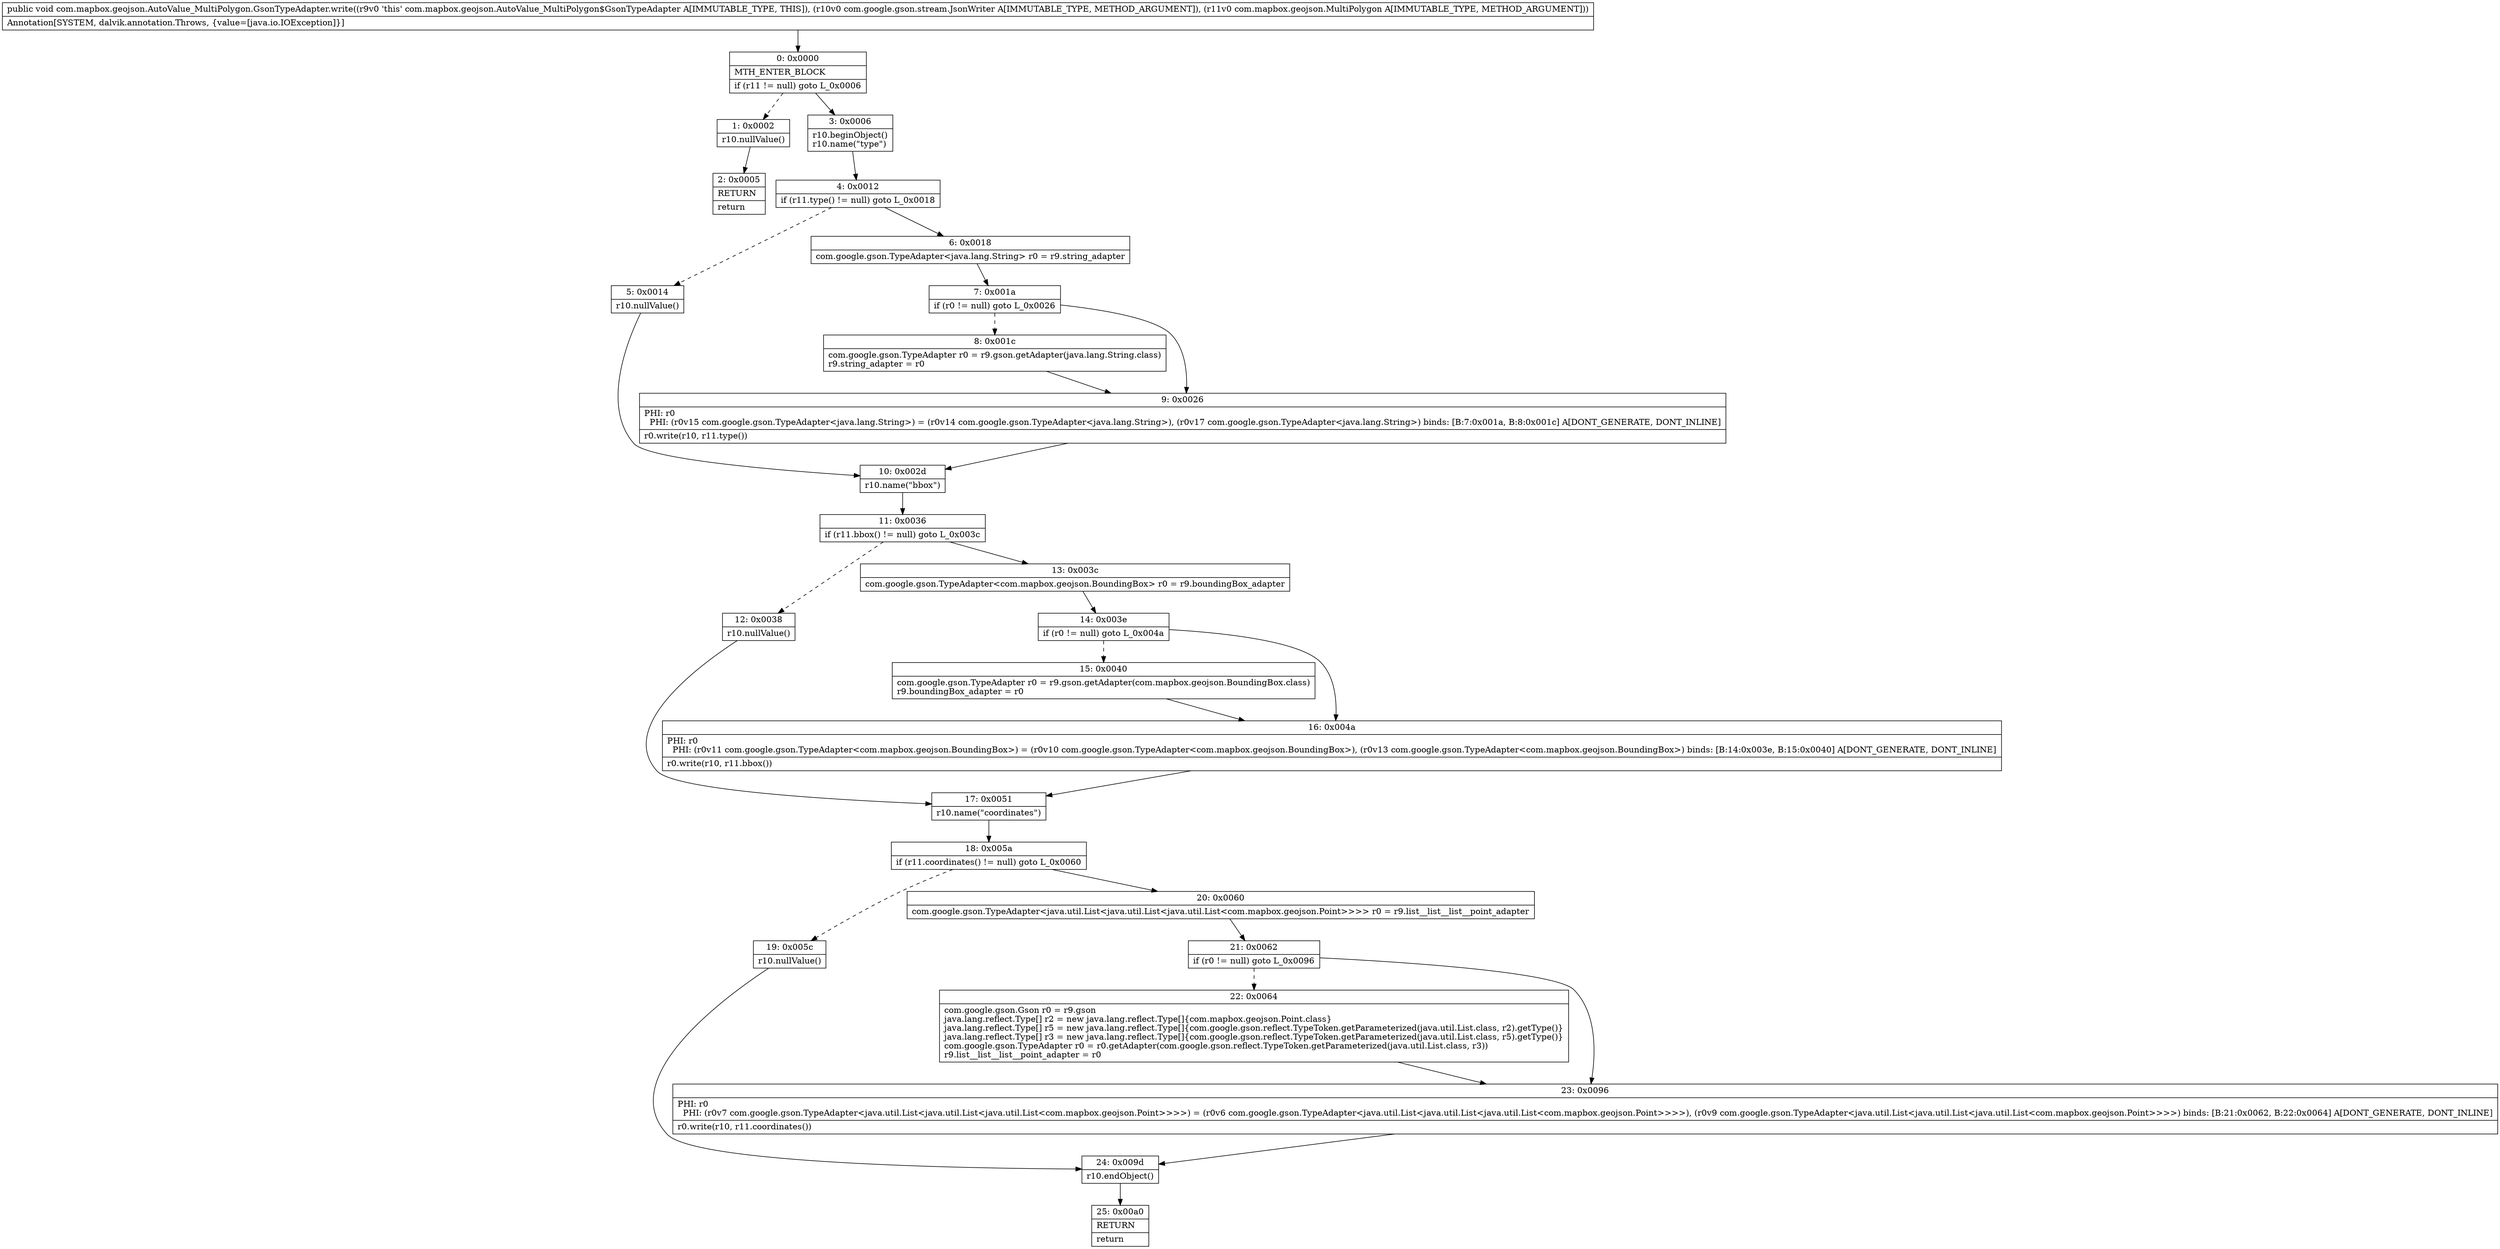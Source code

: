 digraph "CFG forcom.mapbox.geojson.AutoValue_MultiPolygon.GsonTypeAdapter.write(Lcom\/google\/gson\/stream\/JsonWriter;Lcom\/mapbox\/geojson\/MultiPolygon;)V" {
Node_0 [shape=record,label="{0\:\ 0x0000|MTH_ENTER_BLOCK\l|if (r11 != null) goto L_0x0006\l}"];
Node_1 [shape=record,label="{1\:\ 0x0002|r10.nullValue()\l}"];
Node_2 [shape=record,label="{2\:\ 0x0005|RETURN\l|return\l}"];
Node_3 [shape=record,label="{3\:\ 0x0006|r10.beginObject()\lr10.name(\"type\")\l}"];
Node_4 [shape=record,label="{4\:\ 0x0012|if (r11.type() != null) goto L_0x0018\l}"];
Node_5 [shape=record,label="{5\:\ 0x0014|r10.nullValue()\l}"];
Node_6 [shape=record,label="{6\:\ 0x0018|com.google.gson.TypeAdapter\<java.lang.String\> r0 = r9.string_adapter\l}"];
Node_7 [shape=record,label="{7\:\ 0x001a|if (r0 != null) goto L_0x0026\l}"];
Node_8 [shape=record,label="{8\:\ 0x001c|com.google.gson.TypeAdapter r0 = r9.gson.getAdapter(java.lang.String.class)\lr9.string_adapter = r0\l}"];
Node_9 [shape=record,label="{9\:\ 0x0026|PHI: r0 \l  PHI: (r0v15 com.google.gson.TypeAdapter\<java.lang.String\>) = (r0v14 com.google.gson.TypeAdapter\<java.lang.String\>), (r0v17 com.google.gson.TypeAdapter\<java.lang.String\>) binds: [B:7:0x001a, B:8:0x001c] A[DONT_GENERATE, DONT_INLINE]\l|r0.write(r10, r11.type())\l}"];
Node_10 [shape=record,label="{10\:\ 0x002d|r10.name(\"bbox\")\l}"];
Node_11 [shape=record,label="{11\:\ 0x0036|if (r11.bbox() != null) goto L_0x003c\l}"];
Node_12 [shape=record,label="{12\:\ 0x0038|r10.nullValue()\l}"];
Node_13 [shape=record,label="{13\:\ 0x003c|com.google.gson.TypeAdapter\<com.mapbox.geojson.BoundingBox\> r0 = r9.boundingBox_adapter\l}"];
Node_14 [shape=record,label="{14\:\ 0x003e|if (r0 != null) goto L_0x004a\l}"];
Node_15 [shape=record,label="{15\:\ 0x0040|com.google.gson.TypeAdapter r0 = r9.gson.getAdapter(com.mapbox.geojson.BoundingBox.class)\lr9.boundingBox_adapter = r0\l}"];
Node_16 [shape=record,label="{16\:\ 0x004a|PHI: r0 \l  PHI: (r0v11 com.google.gson.TypeAdapter\<com.mapbox.geojson.BoundingBox\>) = (r0v10 com.google.gson.TypeAdapter\<com.mapbox.geojson.BoundingBox\>), (r0v13 com.google.gson.TypeAdapter\<com.mapbox.geojson.BoundingBox\>) binds: [B:14:0x003e, B:15:0x0040] A[DONT_GENERATE, DONT_INLINE]\l|r0.write(r10, r11.bbox())\l}"];
Node_17 [shape=record,label="{17\:\ 0x0051|r10.name(\"coordinates\")\l}"];
Node_18 [shape=record,label="{18\:\ 0x005a|if (r11.coordinates() != null) goto L_0x0060\l}"];
Node_19 [shape=record,label="{19\:\ 0x005c|r10.nullValue()\l}"];
Node_20 [shape=record,label="{20\:\ 0x0060|com.google.gson.TypeAdapter\<java.util.List\<java.util.List\<java.util.List\<com.mapbox.geojson.Point\>\>\>\> r0 = r9.list__list__list__point_adapter\l}"];
Node_21 [shape=record,label="{21\:\ 0x0062|if (r0 != null) goto L_0x0096\l}"];
Node_22 [shape=record,label="{22\:\ 0x0064|com.google.gson.Gson r0 = r9.gson\ljava.lang.reflect.Type[] r2 = new java.lang.reflect.Type[]\{com.mapbox.geojson.Point.class\}\ljava.lang.reflect.Type[] r5 = new java.lang.reflect.Type[]\{com.google.gson.reflect.TypeToken.getParameterized(java.util.List.class, r2).getType()\}\ljava.lang.reflect.Type[] r3 = new java.lang.reflect.Type[]\{com.google.gson.reflect.TypeToken.getParameterized(java.util.List.class, r5).getType()\}\lcom.google.gson.TypeAdapter r0 = r0.getAdapter(com.google.gson.reflect.TypeToken.getParameterized(java.util.List.class, r3))\lr9.list__list__list__point_adapter = r0\l}"];
Node_23 [shape=record,label="{23\:\ 0x0096|PHI: r0 \l  PHI: (r0v7 com.google.gson.TypeAdapter\<java.util.List\<java.util.List\<java.util.List\<com.mapbox.geojson.Point\>\>\>\>) = (r0v6 com.google.gson.TypeAdapter\<java.util.List\<java.util.List\<java.util.List\<com.mapbox.geojson.Point\>\>\>\>), (r0v9 com.google.gson.TypeAdapter\<java.util.List\<java.util.List\<java.util.List\<com.mapbox.geojson.Point\>\>\>\>) binds: [B:21:0x0062, B:22:0x0064] A[DONT_GENERATE, DONT_INLINE]\l|r0.write(r10, r11.coordinates())\l}"];
Node_24 [shape=record,label="{24\:\ 0x009d|r10.endObject()\l}"];
Node_25 [shape=record,label="{25\:\ 0x00a0|RETURN\l|return\l}"];
MethodNode[shape=record,label="{public void com.mapbox.geojson.AutoValue_MultiPolygon.GsonTypeAdapter.write((r9v0 'this' com.mapbox.geojson.AutoValue_MultiPolygon$GsonTypeAdapter A[IMMUTABLE_TYPE, THIS]), (r10v0 com.google.gson.stream.JsonWriter A[IMMUTABLE_TYPE, METHOD_ARGUMENT]), (r11v0 com.mapbox.geojson.MultiPolygon A[IMMUTABLE_TYPE, METHOD_ARGUMENT]))  | Annotation[SYSTEM, dalvik.annotation.Throws, \{value=[java.io.IOException]\}]\l}"];
MethodNode -> Node_0;
Node_0 -> Node_1[style=dashed];
Node_0 -> Node_3;
Node_1 -> Node_2;
Node_3 -> Node_4;
Node_4 -> Node_5[style=dashed];
Node_4 -> Node_6;
Node_5 -> Node_10;
Node_6 -> Node_7;
Node_7 -> Node_8[style=dashed];
Node_7 -> Node_9;
Node_8 -> Node_9;
Node_9 -> Node_10;
Node_10 -> Node_11;
Node_11 -> Node_12[style=dashed];
Node_11 -> Node_13;
Node_12 -> Node_17;
Node_13 -> Node_14;
Node_14 -> Node_15[style=dashed];
Node_14 -> Node_16;
Node_15 -> Node_16;
Node_16 -> Node_17;
Node_17 -> Node_18;
Node_18 -> Node_19[style=dashed];
Node_18 -> Node_20;
Node_19 -> Node_24;
Node_20 -> Node_21;
Node_21 -> Node_22[style=dashed];
Node_21 -> Node_23;
Node_22 -> Node_23;
Node_23 -> Node_24;
Node_24 -> Node_25;
}

